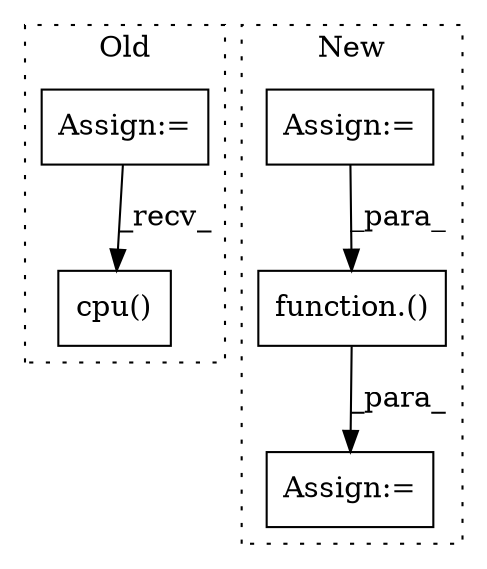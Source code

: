 digraph G {
subgraph cluster0 {
1 [label="cpu()" a="75" s="2054" l="24" shape="box"];
3 [label="Assign:=" a="68" s="1732" l="3" shape="box"];
label = "Old";
style="dotted";
}
subgraph cluster1 {
2 [label="function.()" a="75" s="2796,2837" l="30,1" shape="box"];
4 [label="Assign:=" a="68" s="2915" l="3" shape="box"];
5 [label="Assign:=" a="68" s="2750" l="3" shape="box"];
label = "New";
style="dotted";
}
2 -> 4 [label="_para_"];
3 -> 1 [label="_recv_"];
5 -> 2 [label="_para_"];
}